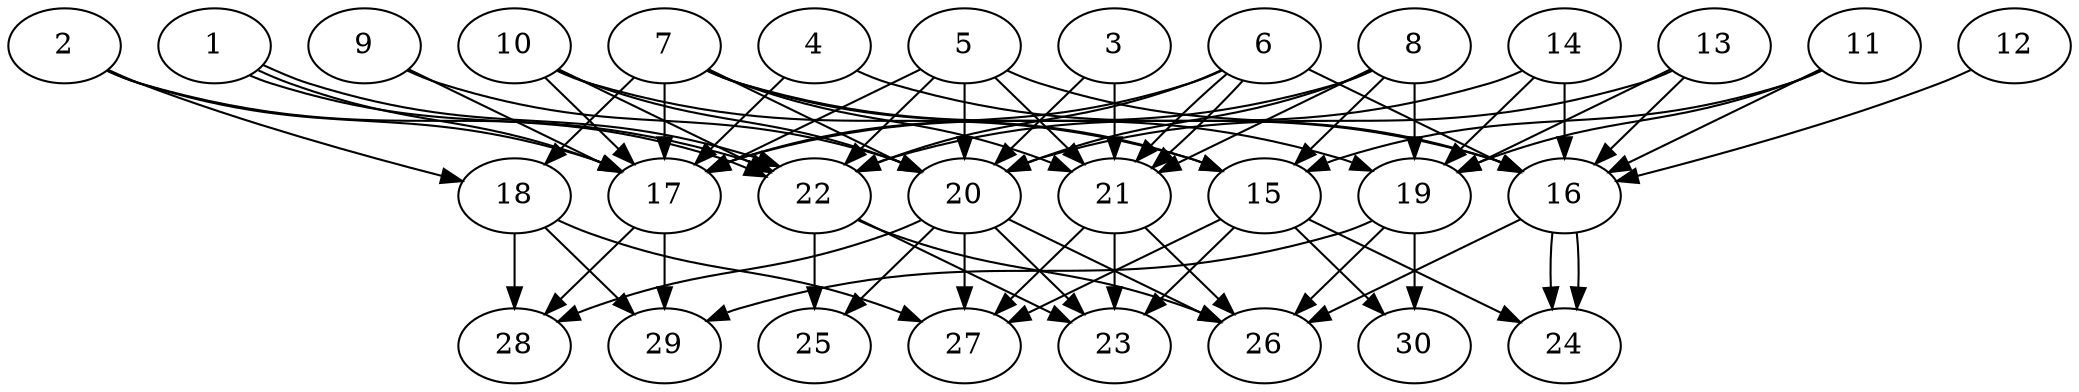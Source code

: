 // DAG automatically generated by daggen at Thu Oct  3 14:04:19 2019
// ./daggen --dot -n 30 --ccr 0.4 --fat 0.7 --regular 0.5 --density 0.6 --mindata 5242880 --maxdata 52428800 
digraph G {
  1 [size="30568960", alpha="0.12", expect_size="12227584"] 
  1 -> 17 [size ="12227584"]
  1 -> 22 [size ="12227584"]
  1 -> 22 [size ="12227584"]
  2 [size="53050880", alpha="0.06", expect_size="21220352"] 
  2 -> 17 [size ="21220352"]
  2 -> 18 [size ="21220352"]
  2 -> 22 [size ="21220352"]
  3 [size="41479680", alpha="0.01", expect_size="16591872"] 
  3 -> 20 [size ="16591872"]
  3 -> 21 [size ="16591872"]
  4 [size="79319040", alpha="0.05", expect_size="31727616"] 
  4 -> 16 [size ="31727616"]
  4 -> 17 [size ="31727616"]
  5 [size="108295680", alpha="0.05", expect_size="43318272"] 
  5 -> 16 [size ="43318272"]
  5 -> 17 [size ="43318272"]
  5 -> 20 [size ="43318272"]
  5 -> 21 [size ="43318272"]
  5 -> 22 [size ="43318272"]
  6 [size="112934400", alpha="0.19", expect_size="45173760"] 
  6 -> 16 [size ="45173760"]
  6 -> 17 [size ="45173760"]
  6 -> 21 [size ="45173760"]
  6 -> 21 [size ="45173760"]
  6 -> 22 [size ="45173760"]
  7 [size="113177600", alpha="0.08", expect_size="45271040"] 
  7 -> 15 [size ="45271040"]
  7 -> 17 [size ="45271040"]
  7 -> 18 [size ="45271040"]
  7 -> 19 [size ="45271040"]
  7 -> 20 [size ="45271040"]
  7 -> 21 [size ="45271040"]
  8 [size="41950720", alpha="0.08", expect_size="16780288"] 
  8 -> 15 [size ="16780288"]
  8 -> 17 [size ="16780288"]
  8 -> 19 [size ="16780288"]
  8 -> 20 [size ="16780288"]
  8 -> 21 [size ="16780288"]
  9 [size="46730240", alpha="0.11", expect_size="18692096"] 
  9 -> 17 [size ="18692096"]
  9 -> 20 [size ="18692096"]
  10 [size="32535040", alpha="0.17", expect_size="13014016"] 
  10 -> 15 [size ="13014016"]
  10 -> 17 [size ="13014016"]
  10 -> 20 [size ="13014016"]
  10 -> 22 [size ="13014016"]
  11 [size="86228480", alpha="0.12", expect_size="34491392"] 
  11 -> 15 [size ="34491392"]
  11 -> 16 [size ="34491392"]
  11 -> 19 [size ="34491392"]
  12 [size="41390080", alpha="0.06", expect_size="16556032"] 
  12 -> 16 [size ="16556032"]
  13 [size="79352320", alpha="0.17", expect_size="31740928"] 
  13 -> 16 [size ="31740928"]
  13 -> 19 [size ="31740928"]
  13 -> 20 [size ="31740928"]
  14 [size="88102400", alpha="0.17", expect_size="35240960"] 
  14 -> 16 [size ="35240960"]
  14 -> 19 [size ="35240960"]
  14 -> 22 [size ="35240960"]
  15 [size="117760000", alpha="0.12", expect_size="47104000"] 
  15 -> 23 [size ="47104000"]
  15 -> 24 [size ="47104000"]
  15 -> 27 [size ="47104000"]
  15 -> 30 [size ="47104000"]
  16 [size="30423040", alpha="0.16", expect_size="12169216"] 
  16 -> 24 [size ="12169216"]
  16 -> 24 [size ="12169216"]
  16 -> 26 [size ="12169216"]
  17 [size="22924800", alpha="0.06", expect_size="9169920"] 
  17 -> 28 [size ="9169920"]
  17 -> 29 [size ="9169920"]
  18 [size="67622400", alpha="0.16", expect_size="27048960"] 
  18 -> 27 [size ="27048960"]
  18 -> 28 [size ="27048960"]
  18 -> 29 [size ="27048960"]
  19 [size="112778240", alpha="0.12", expect_size="45111296"] 
  19 -> 26 [size ="45111296"]
  19 -> 29 [size ="45111296"]
  19 -> 30 [size ="45111296"]
  20 [size="59397120", alpha="0.08", expect_size="23758848"] 
  20 -> 23 [size ="23758848"]
  20 -> 25 [size ="23758848"]
  20 -> 26 [size ="23758848"]
  20 -> 27 [size ="23758848"]
  20 -> 28 [size ="23758848"]
  21 [size="42293760", alpha="0.07", expect_size="16917504"] 
  21 -> 23 [size ="16917504"]
  21 -> 26 [size ="16917504"]
  21 -> 27 [size ="16917504"]
  22 [size="115310080", alpha="0.13", expect_size="46124032"] 
  22 -> 23 [size ="46124032"]
  22 -> 25 [size ="46124032"]
  22 -> 26 [size ="46124032"]
  23 [size="33256960", alpha="0.03", expect_size="13302784"] 
  24 [size="13335040", alpha="0.05", expect_size="5334016"] 
  25 [size="110794240", alpha="0.03", expect_size="44317696"] 
  26 [size="62732800", alpha="0.18", expect_size="25093120"] 
  27 [size="38318080", alpha="0.09", expect_size="15327232"] 
  28 [size="75348480", alpha="0.06", expect_size="30139392"] 
  29 [size="51335680", alpha="0.08", expect_size="20534272"] 
  30 [size="123834880", alpha="0.14", expect_size="49533952"] 
}
